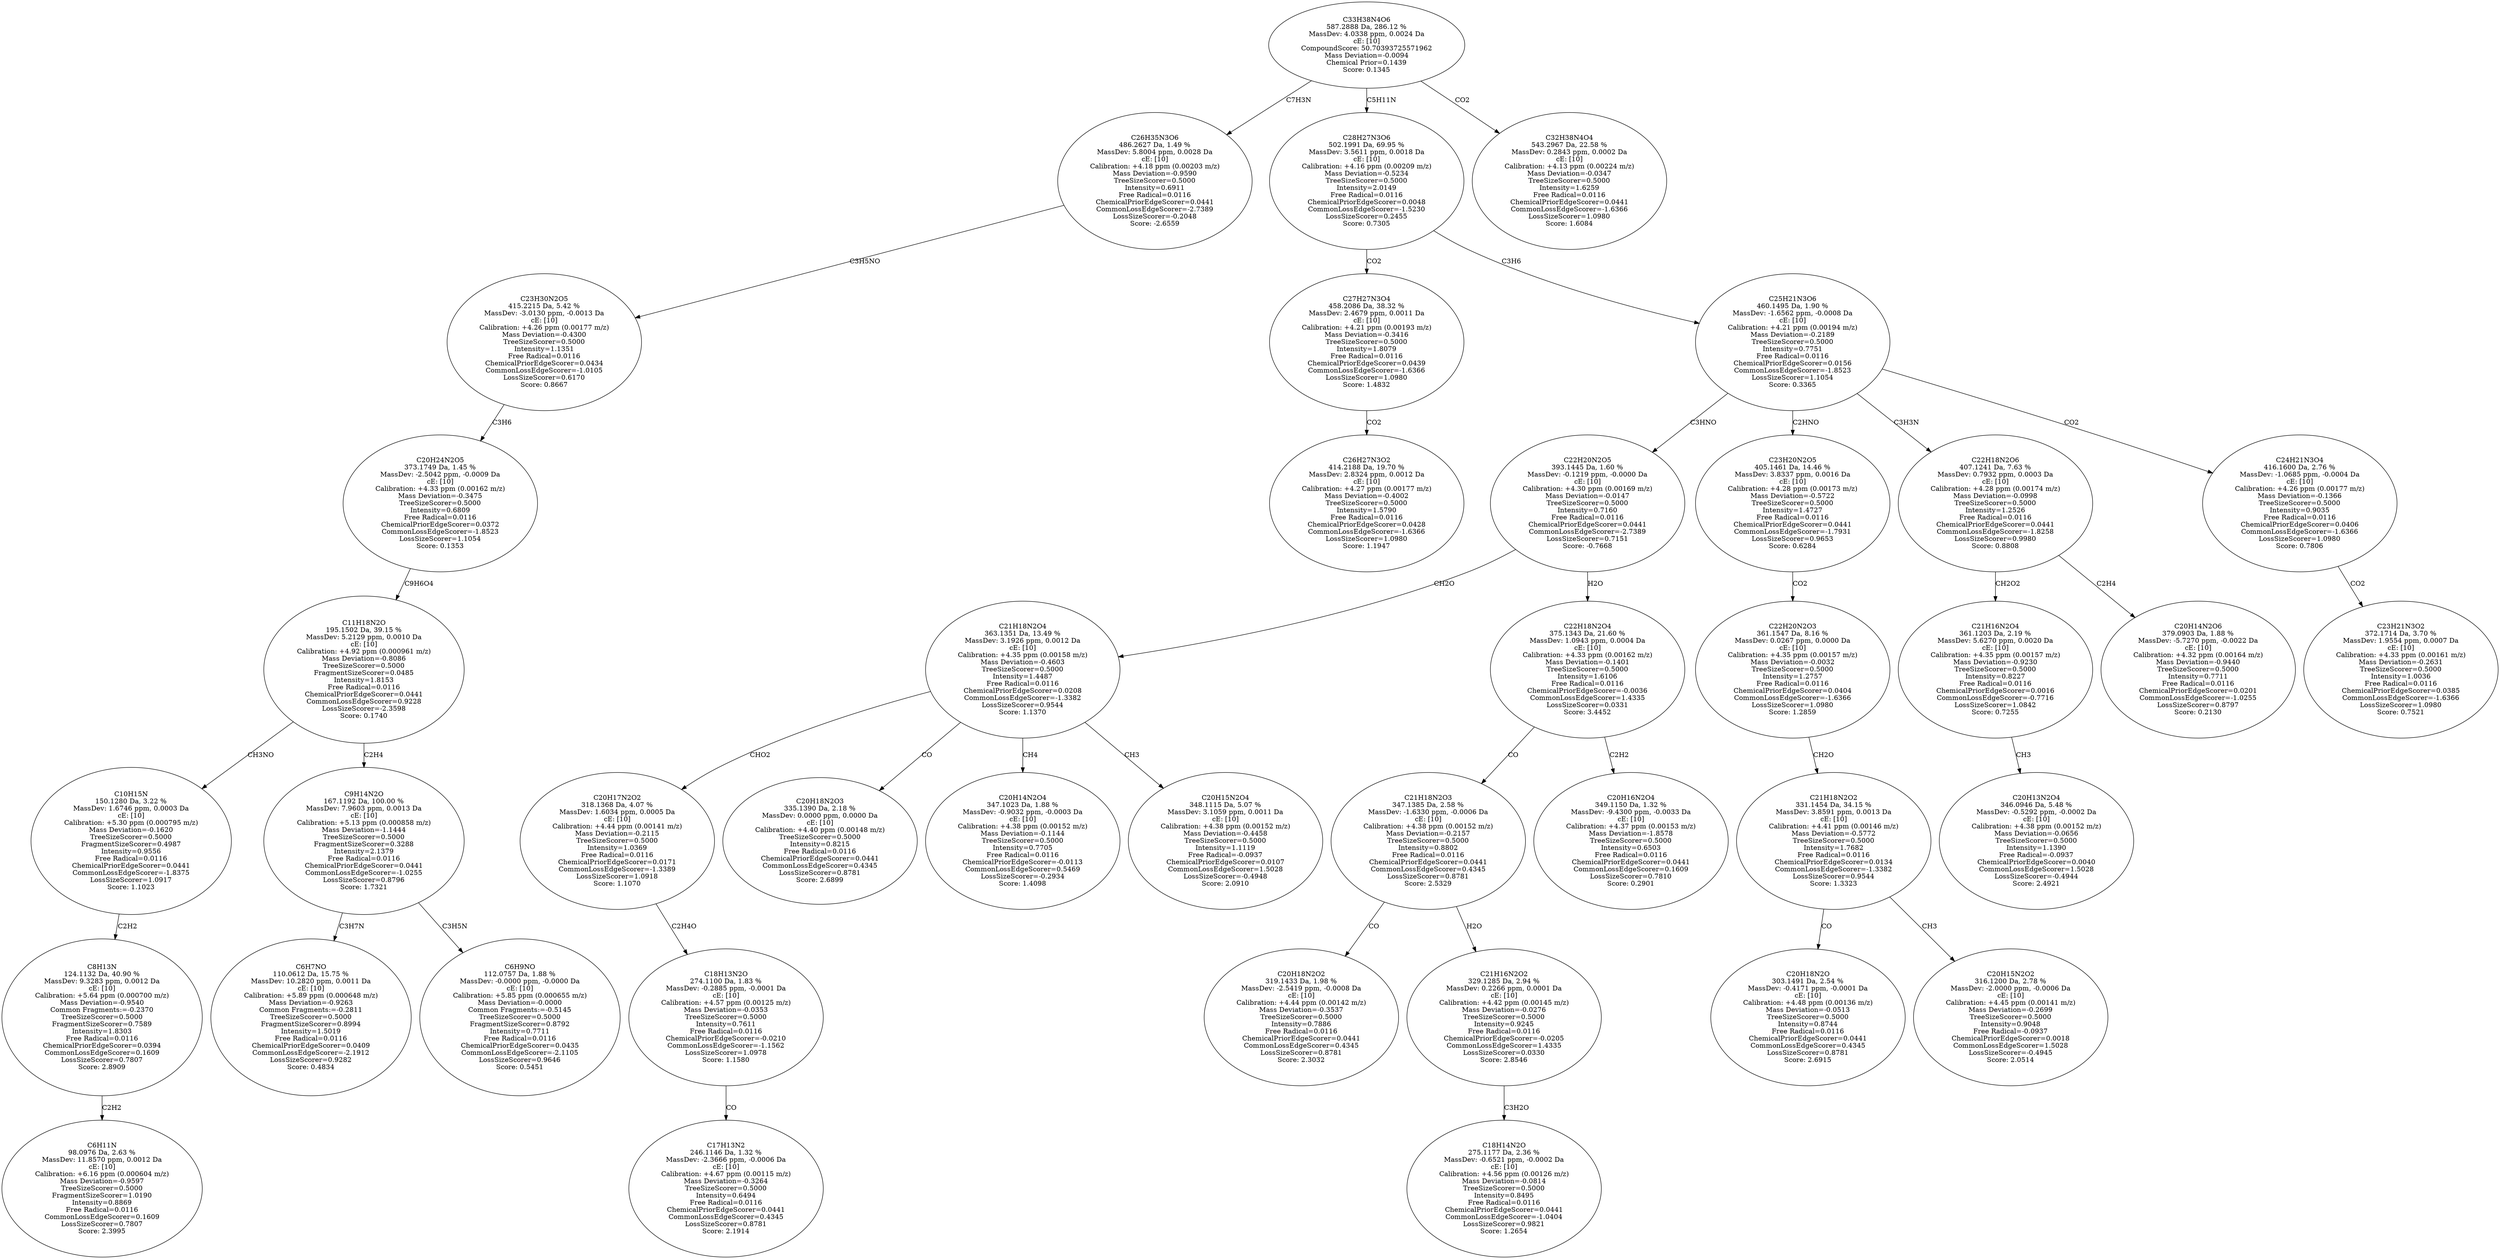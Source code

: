 strict digraph {
v1 [label="C6H11N\n98.0976 Da, 2.63 %\nMassDev: 11.8570 ppm, 0.0012 Da\ncE: [10]\nCalibration: +6.16 ppm (0.000604 m/z)\nMass Deviation=-0.9597\nTreeSizeScorer=0.5000\nFragmentSizeScorer=1.0190\nIntensity=0.8869\nFree Radical=0.0116\nCommonLossEdgeScorer=0.1609\nLossSizeScorer=0.7807\nScore: 2.3995"];
v2 [label="C8H13N\n124.1132 Da, 40.90 %\nMassDev: 9.3283 ppm, 0.0012 Da\ncE: [10]\nCalibration: +5.64 ppm (0.000700 m/z)\nMass Deviation=-0.9540\nCommon Fragments:=-0.2370\nTreeSizeScorer=0.5000\nFragmentSizeScorer=0.7589\nIntensity=1.8303\nFree Radical=0.0116\nChemicalPriorEdgeScorer=0.0394\nCommonLossEdgeScorer=0.1609\nLossSizeScorer=0.7807\nScore: 2.8909"];
v3 [label="C10H15N\n150.1280 Da, 3.22 %\nMassDev: 1.6746 ppm, 0.0003 Da\ncE: [10]\nCalibration: +5.30 ppm (0.000795 m/z)\nMass Deviation=-0.1620\nTreeSizeScorer=0.5000\nFragmentSizeScorer=0.4987\nIntensity=0.9556\nFree Radical=0.0116\nChemicalPriorEdgeScorer=0.0441\nCommonLossEdgeScorer=-1.8375\nLossSizeScorer=1.0917\nScore: 1.1023"];
v4 [label="C6H7NO\n110.0612 Da, 15.75 %\nMassDev: 10.2820 ppm, 0.0011 Da\ncE: [10]\nCalibration: +5.89 ppm (0.000648 m/z)\nMass Deviation=-0.9263\nCommon Fragments:=-0.2811\nTreeSizeScorer=0.5000\nFragmentSizeScorer=0.8994\nIntensity=1.5019\nFree Radical=0.0116\nChemicalPriorEdgeScorer=0.0409\nCommonLossEdgeScorer=-2.1912\nLossSizeScorer=0.9282\nScore: 0.4834"];
v5 [label="C6H9NO\n112.0757 Da, 1.88 %\nMassDev: -0.0000 ppm, -0.0000 Da\ncE: [10]\nCalibration: +5.85 ppm (0.000655 m/z)\nMass Deviation=-0.0000\nCommon Fragments:=-0.5145\nTreeSizeScorer=0.5000\nFragmentSizeScorer=0.8792\nIntensity=0.7711\nFree Radical=0.0116\nChemicalPriorEdgeScorer=0.0435\nCommonLossEdgeScorer=-2.1105\nLossSizeScorer=0.9646\nScore: 0.5451"];
v6 [label="C9H14N2O\n167.1192 Da, 100.00 %\nMassDev: 7.9603 ppm, 0.0013 Da\ncE: [10]\nCalibration: +5.13 ppm (0.000858 m/z)\nMass Deviation=-1.1444\nTreeSizeScorer=0.5000\nFragmentSizeScorer=0.3288\nIntensity=2.1379\nFree Radical=0.0116\nChemicalPriorEdgeScorer=0.0441\nCommonLossEdgeScorer=-1.0255\nLossSizeScorer=0.8796\nScore: 1.7321"];
v7 [label="C11H18N2O\n195.1502 Da, 39.15 %\nMassDev: 5.2129 ppm, 0.0010 Da\ncE: [10]\nCalibration: +4.92 ppm (0.000961 m/z)\nMass Deviation=-0.8086\nTreeSizeScorer=0.5000\nFragmentSizeScorer=0.0485\nIntensity=1.8153\nFree Radical=0.0116\nChemicalPriorEdgeScorer=0.0441\nCommonLossEdgeScorer=0.9228\nLossSizeScorer=-2.3598\nScore: 0.1740"];
v8 [label="C20H24N2O5\n373.1749 Da, 1.45 %\nMassDev: -2.5042 ppm, -0.0009 Da\ncE: [10]\nCalibration: +4.33 ppm (0.00162 m/z)\nMass Deviation=-0.3475\nTreeSizeScorer=0.5000\nIntensity=0.6809\nFree Radical=0.0116\nChemicalPriorEdgeScorer=0.0372\nCommonLossEdgeScorer=-1.8523\nLossSizeScorer=1.1054\nScore: 0.1353"];
v9 [label="C23H30N2O5\n415.2215 Da, 5.42 %\nMassDev: -3.0130 ppm, -0.0013 Da\ncE: [10]\nCalibration: +4.26 ppm (0.00177 m/z)\nMass Deviation=-0.4300\nTreeSizeScorer=0.5000\nIntensity=1.1351\nFree Radical=0.0116\nChemicalPriorEdgeScorer=0.0434\nCommonLossEdgeScorer=-1.0105\nLossSizeScorer=0.6170\nScore: 0.8667"];
v10 [label="C26H35N3O6\n486.2627 Da, 1.49 %\nMassDev: 5.8004 ppm, 0.0028 Da\ncE: [10]\nCalibration: +4.18 ppm (0.00203 m/z)\nMass Deviation=-0.9590\nTreeSizeScorer=0.5000\nIntensity=0.6911\nFree Radical=0.0116\nChemicalPriorEdgeScorer=0.0441\nCommonLossEdgeScorer=-2.7389\nLossSizeScorer=-0.2048\nScore: -2.6559"];
v11 [label="C26H27N3O2\n414.2188 Da, 19.70 %\nMassDev: 2.8324 ppm, 0.0012 Da\ncE: [10]\nCalibration: +4.27 ppm (0.00177 m/z)\nMass Deviation=-0.4002\nTreeSizeScorer=0.5000\nIntensity=1.5790\nFree Radical=0.0116\nChemicalPriorEdgeScorer=0.0428\nCommonLossEdgeScorer=-1.6366\nLossSizeScorer=1.0980\nScore: 1.1947"];
v12 [label="C27H27N3O4\n458.2086 Da, 38.32 %\nMassDev: 2.4679 ppm, 0.0011 Da\ncE: [10]\nCalibration: +4.21 ppm (0.00193 m/z)\nMass Deviation=-0.3416\nTreeSizeScorer=0.5000\nIntensity=1.8079\nFree Radical=0.0116\nChemicalPriorEdgeScorer=0.0439\nCommonLossEdgeScorer=-1.6366\nLossSizeScorer=1.0980\nScore: 1.4832"];
v13 [label="C17H13N2\n246.1146 Da, 1.32 %\nMassDev: -2.3666 ppm, -0.0006 Da\ncE: [10]\nCalibration: +4.67 ppm (0.00115 m/z)\nMass Deviation=-0.3264\nTreeSizeScorer=0.5000\nIntensity=0.6494\nFree Radical=0.0116\nChemicalPriorEdgeScorer=0.0441\nCommonLossEdgeScorer=0.4345\nLossSizeScorer=0.8781\nScore: 2.1914"];
v14 [label="C18H13N2O\n274.1100 Da, 1.83 %\nMassDev: -0.2885 ppm, -0.0001 Da\ncE: [10]\nCalibration: +4.57 ppm (0.00125 m/z)\nMass Deviation=-0.0353\nTreeSizeScorer=0.5000\nIntensity=0.7611\nFree Radical=0.0116\nChemicalPriorEdgeScorer=-0.0210\nCommonLossEdgeScorer=-1.1562\nLossSizeScorer=1.0978\nScore: 1.1580"];
v15 [label="C20H17N2O2\n318.1368 Da, 4.07 %\nMassDev: 1.6034 ppm, 0.0005 Da\ncE: [10]\nCalibration: +4.44 ppm (0.00141 m/z)\nMass Deviation=-0.2115\nTreeSizeScorer=0.5000\nIntensity=1.0369\nFree Radical=0.0116\nChemicalPriorEdgeScorer=0.0171\nCommonLossEdgeScorer=-1.3389\nLossSizeScorer=1.0918\nScore: 1.1070"];
v16 [label="C20H18N2O3\n335.1390 Da, 2.18 %\nMassDev: 0.0000 ppm, 0.0000 Da\ncE: [10]\nCalibration: +4.40 ppm (0.00148 m/z)\nTreeSizeScorer=0.5000\nIntensity=0.8215\nFree Radical=0.0116\nChemicalPriorEdgeScorer=0.0441\nCommonLossEdgeScorer=0.4345\nLossSizeScorer=0.8781\nScore: 2.6899"];
v17 [label="C20H14N2O4\n347.1023 Da, 1.88 %\nMassDev: -0.9032 ppm, -0.0003 Da\ncE: [10]\nCalibration: +4.38 ppm (0.00152 m/z)\nMass Deviation=-0.1144\nTreeSizeScorer=0.5000\nIntensity=0.7705\nFree Radical=0.0116\nChemicalPriorEdgeScorer=-0.0113\nCommonLossEdgeScorer=0.5469\nLossSizeScorer=-0.2934\nScore: 1.4098"];
v18 [label="C20H15N2O4\n348.1115 Da, 5.07 %\nMassDev: 3.1059 ppm, 0.0011 Da\ncE: [10]\nCalibration: +4.38 ppm (0.00152 m/z)\nMass Deviation=-0.4458\nTreeSizeScorer=0.5000\nIntensity=1.1119\nFree Radical=-0.0937\nChemicalPriorEdgeScorer=0.0107\nCommonLossEdgeScorer=1.5028\nLossSizeScorer=-0.4948\nScore: 2.0910"];
v19 [label="C21H18N2O4\n363.1351 Da, 13.49 %\nMassDev: 3.1926 ppm, 0.0012 Da\ncE: [10]\nCalibration: +4.35 ppm (0.00158 m/z)\nMass Deviation=-0.4603\nTreeSizeScorer=0.5000\nIntensity=1.4487\nFree Radical=0.0116\nChemicalPriorEdgeScorer=0.0208\nCommonLossEdgeScorer=-1.3382\nLossSizeScorer=0.9544\nScore: 1.1370"];
v20 [label="C20H18N2O2\n319.1433 Da, 1.98 %\nMassDev: -2.5419 ppm, -0.0008 Da\ncE: [10]\nCalibration: +4.44 ppm (0.00142 m/z)\nMass Deviation=-0.3537\nTreeSizeScorer=0.5000\nIntensity=0.7886\nFree Radical=0.0116\nChemicalPriorEdgeScorer=0.0441\nCommonLossEdgeScorer=0.4345\nLossSizeScorer=0.8781\nScore: 2.3032"];
v21 [label="C18H14N2O\n275.1177 Da, 2.36 %\nMassDev: -0.6521 ppm, -0.0002 Da\ncE: [10]\nCalibration: +4.56 ppm (0.00126 m/z)\nMass Deviation=-0.0814\nTreeSizeScorer=0.5000\nIntensity=0.8495\nFree Radical=0.0116\nChemicalPriorEdgeScorer=0.0441\nCommonLossEdgeScorer=-1.0404\nLossSizeScorer=0.9821\nScore: 1.2654"];
v22 [label="C21H16N2O2\n329.1285 Da, 2.94 %\nMassDev: 0.2266 ppm, 0.0001 Da\ncE: [10]\nCalibration: +4.42 ppm (0.00145 m/z)\nMass Deviation=-0.0276\nTreeSizeScorer=0.5000\nIntensity=0.9245\nFree Radical=0.0116\nChemicalPriorEdgeScorer=-0.0205\nCommonLossEdgeScorer=1.4335\nLossSizeScorer=0.0330\nScore: 2.8546"];
v23 [label="C21H18N2O3\n347.1385 Da, 2.58 %\nMassDev: -1.6330 ppm, -0.0006 Da\ncE: [10]\nCalibration: +4.38 ppm (0.00152 m/z)\nMass Deviation=-0.2157\nTreeSizeScorer=0.5000\nIntensity=0.8802\nFree Radical=0.0116\nChemicalPriorEdgeScorer=0.0441\nCommonLossEdgeScorer=0.4345\nLossSizeScorer=0.8781\nScore: 2.5329"];
v24 [label="C20H16N2O4\n349.1150 Da, 1.32 %\nMassDev: -9.4300 ppm, -0.0033 Da\ncE: [10]\nCalibration: +4.37 ppm (0.00153 m/z)\nMass Deviation=-1.8578\nTreeSizeScorer=0.5000\nIntensity=0.6503\nFree Radical=0.0116\nChemicalPriorEdgeScorer=0.0441\nCommonLossEdgeScorer=0.1609\nLossSizeScorer=0.7810\nScore: 0.2901"];
v25 [label="C22H18N2O4\n375.1343 Da, 21.60 %\nMassDev: 1.0943 ppm, 0.0004 Da\ncE: [10]\nCalibration: +4.33 ppm (0.00162 m/z)\nMass Deviation=-0.1401\nTreeSizeScorer=0.5000\nIntensity=1.6106\nFree Radical=0.0116\nChemicalPriorEdgeScorer=-0.0036\nCommonLossEdgeScorer=1.4335\nLossSizeScorer=0.0331\nScore: 3.4452"];
v26 [label="C22H20N2O5\n393.1445 Da, 1.60 %\nMassDev: -0.1219 ppm, -0.0000 Da\ncE: [10]\nCalibration: +4.30 ppm (0.00169 m/z)\nMass Deviation=-0.0147\nTreeSizeScorer=0.5000\nIntensity=0.7160\nFree Radical=0.0116\nChemicalPriorEdgeScorer=0.0441\nCommonLossEdgeScorer=-2.7389\nLossSizeScorer=0.7151\nScore: -0.7668"];
v27 [label="C20H18N2O\n303.1491 Da, 2.54 %\nMassDev: -0.4171 ppm, -0.0001 Da\ncE: [10]\nCalibration: +4.48 ppm (0.00136 m/z)\nMass Deviation=-0.0513\nTreeSizeScorer=0.5000\nIntensity=0.8744\nFree Radical=0.0116\nChemicalPriorEdgeScorer=0.0441\nCommonLossEdgeScorer=0.4345\nLossSizeScorer=0.8781\nScore: 2.6915"];
v28 [label="C20H15N2O2\n316.1200 Da, 2.78 %\nMassDev: -2.0000 ppm, -0.0006 Da\ncE: [10]\nCalibration: +4.45 ppm (0.00141 m/z)\nMass Deviation=-0.2699\nTreeSizeScorer=0.5000\nIntensity=0.9048\nFree Radical=-0.0937\nChemicalPriorEdgeScorer=0.0018\nCommonLossEdgeScorer=1.5028\nLossSizeScorer=-0.4945\nScore: 2.0514"];
v29 [label="C21H18N2O2\n331.1454 Da, 34.15 %\nMassDev: 3.8591 ppm, 0.0013 Da\ncE: [10]\nCalibration: +4.41 ppm (0.00146 m/z)\nMass Deviation=-0.5772\nTreeSizeScorer=0.5000\nIntensity=1.7682\nFree Radical=0.0116\nChemicalPriorEdgeScorer=0.0134\nCommonLossEdgeScorer=-1.3382\nLossSizeScorer=0.9544\nScore: 1.3323"];
v30 [label="C22H20N2O3\n361.1547 Da, 8.16 %\nMassDev: 0.0267 ppm, 0.0000 Da\ncE: [10]\nCalibration: +4.35 ppm (0.00157 m/z)\nMass Deviation=-0.0032\nTreeSizeScorer=0.5000\nIntensity=1.2757\nFree Radical=0.0116\nChemicalPriorEdgeScorer=0.0404\nCommonLossEdgeScorer=-1.6366\nLossSizeScorer=1.0980\nScore: 1.2859"];
v31 [label="C23H20N2O5\n405.1461 Da, 14.46 %\nMassDev: 3.8337 ppm, 0.0016 Da\ncE: [10]\nCalibration: +4.28 ppm (0.00173 m/z)\nMass Deviation=-0.5722\nTreeSizeScorer=0.5000\nIntensity=1.4727\nFree Radical=0.0116\nChemicalPriorEdgeScorer=0.0441\nCommonLossEdgeScorer=-1.7931\nLossSizeScorer=0.9653\nScore: 0.6284"];
v32 [label="C20H13N2O4\n346.0946 Da, 5.48 %\nMassDev: -0.5292 ppm, -0.0002 Da\ncE: [10]\nCalibration: +4.38 ppm (0.00152 m/z)\nMass Deviation=-0.0656\nTreeSizeScorer=0.5000\nIntensity=1.1390\nFree Radical=-0.0937\nChemicalPriorEdgeScorer=0.0040\nCommonLossEdgeScorer=1.5028\nLossSizeScorer=-0.4944\nScore: 2.4921"];
v33 [label="C21H16N2O4\n361.1203 Da, 2.19 %\nMassDev: 5.6270 ppm, 0.0020 Da\ncE: [10]\nCalibration: +4.35 ppm (0.00157 m/z)\nMass Deviation=-0.9230\nTreeSizeScorer=0.5000\nIntensity=0.8227\nFree Radical=0.0116\nChemicalPriorEdgeScorer=0.0016\nCommonLossEdgeScorer=-0.7716\nLossSizeScorer=1.0842\nScore: 0.7255"];
v34 [label="C20H14N2O6\n379.0903 Da, 1.88 %\nMassDev: -5.7270 ppm, -0.0022 Da\ncE: [10]\nCalibration: +4.32 ppm (0.00164 m/z)\nMass Deviation=-0.9440\nTreeSizeScorer=0.5000\nIntensity=0.7711\nFree Radical=0.0116\nChemicalPriorEdgeScorer=0.0201\nCommonLossEdgeScorer=-1.0255\nLossSizeScorer=0.8797\nScore: 0.2130"];
v35 [label="C22H18N2O6\n407.1241 Da, 7.63 %\nMassDev: 0.7932 ppm, 0.0003 Da\ncE: [10]\nCalibration: +4.28 ppm (0.00174 m/z)\nMass Deviation=-0.0998\nTreeSizeScorer=0.5000\nIntensity=1.2526\nFree Radical=0.0116\nChemicalPriorEdgeScorer=0.0441\nCommonLossEdgeScorer=-1.8258\nLossSizeScorer=0.9980\nScore: 0.8808"];
v36 [label="C23H21N3O2\n372.1714 Da, 3.70 %\nMassDev: 1.9554 ppm, 0.0007 Da\ncE: [10]\nCalibration: +4.33 ppm (0.00161 m/z)\nMass Deviation=-0.2631\nTreeSizeScorer=0.5000\nIntensity=1.0036\nFree Radical=0.0116\nChemicalPriorEdgeScorer=0.0385\nCommonLossEdgeScorer=-1.6366\nLossSizeScorer=1.0980\nScore: 0.7521"];
v37 [label="C24H21N3O4\n416.1600 Da, 2.76 %\nMassDev: -1.0685 ppm, -0.0004 Da\ncE: [10]\nCalibration: +4.26 ppm (0.00177 m/z)\nMass Deviation=-0.1366\nTreeSizeScorer=0.5000\nIntensity=0.9035\nFree Radical=0.0116\nChemicalPriorEdgeScorer=0.0406\nCommonLossEdgeScorer=-1.6366\nLossSizeScorer=1.0980\nScore: 0.7806"];
v38 [label="C25H21N3O6\n460.1495 Da, 1.90 %\nMassDev: -1.6562 ppm, -0.0008 Da\ncE: [10]\nCalibration: +4.21 ppm (0.00194 m/z)\nMass Deviation=-0.2189\nTreeSizeScorer=0.5000\nIntensity=0.7751\nFree Radical=0.0116\nChemicalPriorEdgeScorer=0.0156\nCommonLossEdgeScorer=-1.8523\nLossSizeScorer=1.1054\nScore: 0.3365"];
v39 [label="C28H27N3O6\n502.1991 Da, 69.95 %\nMassDev: 3.5611 ppm, 0.0018 Da\ncE: [10]\nCalibration: +4.16 ppm (0.00209 m/z)\nMass Deviation=-0.5234\nTreeSizeScorer=0.5000\nIntensity=2.0149\nFree Radical=0.0116\nChemicalPriorEdgeScorer=0.0048\nCommonLossEdgeScorer=-1.5230\nLossSizeScorer=0.2455\nScore: 0.7305"];
v40 [label="C32H38N4O4\n543.2967 Da, 22.58 %\nMassDev: 0.2843 ppm, 0.0002 Da\ncE: [10]\nCalibration: +4.13 ppm (0.00224 m/z)\nMass Deviation=-0.0347\nTreeSizeScorer=0.5000\nIntensity=1.6259\nFree Radical=0.0116\nChemicalPriorEdgeScorer=0.0441\nCommonLossEdgeScorer=-1.6366\nLossSizeScorer=1.0980\nScore: 1.6084"];
v41 [label="C33H38N4O6\n587.2888 Da, 286.12 %\nMassDev: 4.0338 ppm, 0.0024 Da\ncE: [10]\nCompoundScore: 50.70393725571962\nMass Deviation=-0.0094\nChemical Prior=0.1439\nScore: 0.1345"];
v2 -> v1 [label="C2H2"];
v3 -> v2 [label="C2H2"];
v7 -> v3 [label="CH3NO"];
v6 -> v4 [label="C3H7N"];
v6 -> v5 [label="C3H5N"];
v7 -> v6 [label="C2H4"];
v8 -> v7 [label="C9H6O4"];
v9 -> v8 [label="C3H6"];
v10 -> v9 [label="C3H5NO"];
v41 -> v10 [label="C7H3N"];
v12 -> v11 [label="CO2"];
v39 -> v12 [label="CO2"];
v14 -> v13 [label="CO"];
v15 -> v14 [label="C2H4O"];
v19 -> v15 [label="CHO2"];
v19 -> v16 [label="CO"];
v19 -> v17 [label="CH4"];
v19 -> v18 [label="CH3"];
v26 -> v19 [label="CH2O"];
v23 -> v20 [label="CO"];
v22 -> v21 [label="C3H2O"];
v23 -> v22 [label="H2O"];
v25 -> v23 [label="CO"];
v25 -> v24 [label="C2H2"];
v26 -> v25 [label="H2O"];
v38 -> v26 [label="C3HNO"];
v29 -> v27 [label="CO"];
v29 -> v28 [label="CH3"];
v30 -> v29 [label="CH2O"];
v31 -> v30 [label="CO2"];
v38 -> v31 [label="C2HNO"];
v33 -> v32 [label="CH3"];
v35 -> v33 [label="CH2O2"];
v35 -> v34 [label="C2H4"];
v38 -> v35 [label="C3H3N"];
v37 -> v36 [label="CO2"];
v38 -> v37 [label="CO2"];
v39 -> v38 [label="C3H6"];
v41 -> v39 [label="C5H11N"];
v41 -> v40 [label="CO2"];
}